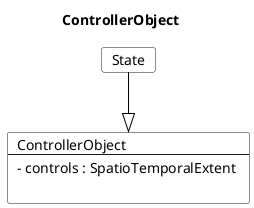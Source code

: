 @startuml
Title ControllerObject 

Card ControllerObject #fff [
ControllerObject
----
- controls : SpatioTemporalExtent 

]
Card State #fff [
State
]
State --|> ControllerObject  #000 
@enduml